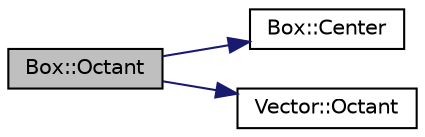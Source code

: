 digraph "Box::Octant"
{
 // LATEX_PDF_SIZE
  edge [fontname="Helvetica",fontsize="10",labelfontname="Helvetica",labelfontsize="10"];
  node [fontname="Helvetica",fontsize="10",shape=record];
  rankdir="LR";
  Node1 [label="Box::Octant",height=0.2,width=0.4,color="black", fillcolor="grey75", style="filled", fontcolor="black",tooltip="Compute the octant index of a vertex with respect to the box center."];
  Node1 -> Node2 [color="midnightblue",fontsize="10",style="solid",fontname="Helvetica"];
  Node2 [label="Box::Center",height=0.2,width=0.4,color="black", fillcolor="white", style="filled",URL="$class_box.html#a93413e9afaf499d8a6e4f0f942a0cc28",tooltip="Returns the center of the box."];
  Node1 -> Node3 [color="midnightblue",fontsize="10",style="solid",fontname="Helvetica"];
  Node3 [label="Vector::Octant",height=0.2,width=0.4,color="black", fillcolor="white", style="filled",URL="$class_vector.html#a70a00f135ddd07108b551cacaab2a5d5",tooltip="Computes octant index of a vector with respect to the vector object."];
}
